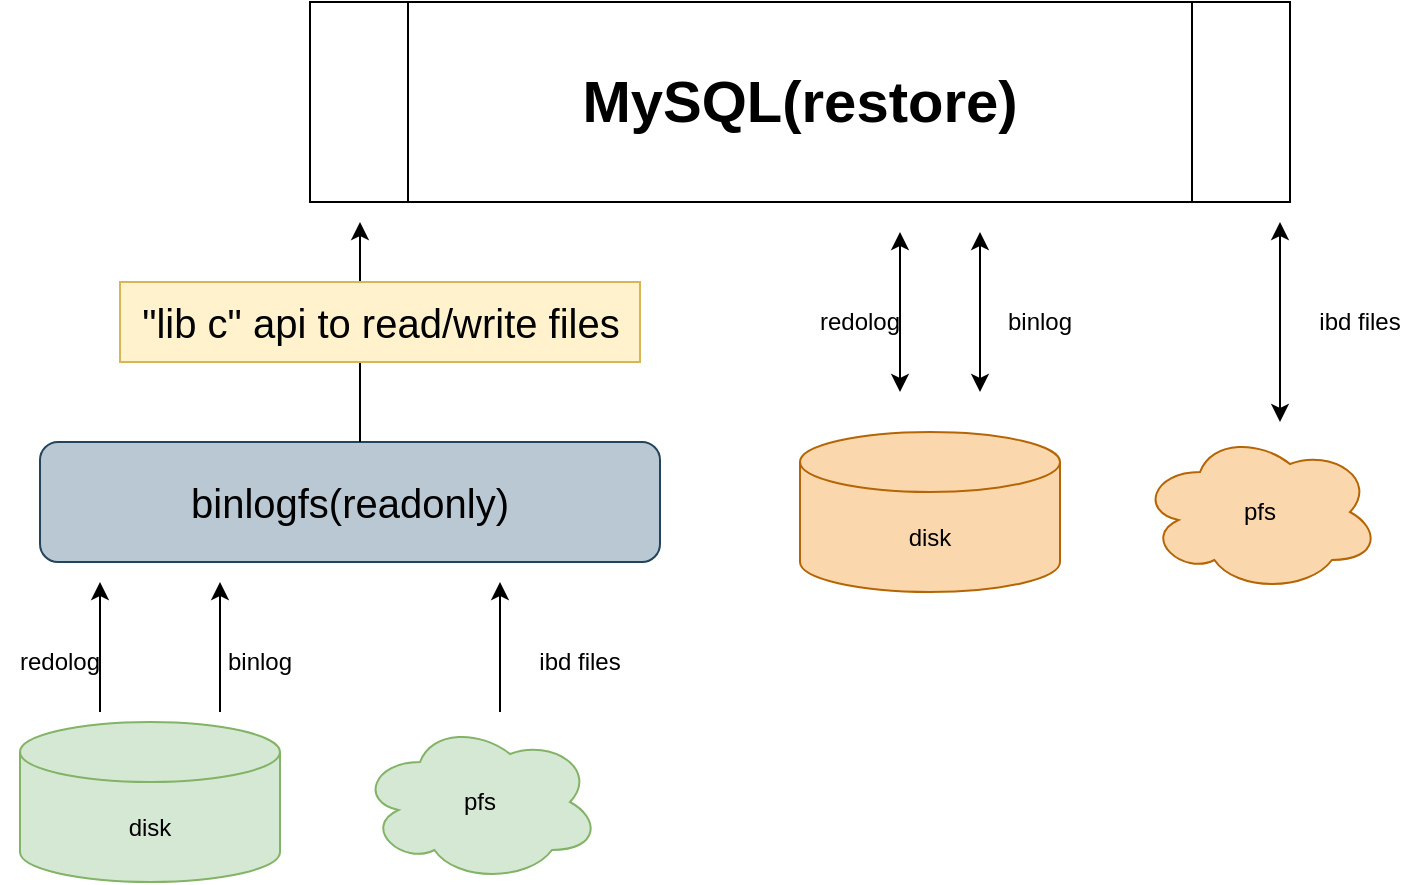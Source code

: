 <mxfile version="20.3.2" type="github">
  <diagram id="JDAgu7CtYTzbDPVyKARE" name="Page-1">
    <mxGraphModel dx="1422" dy="697" grid="1" gridSize="10" guides="1" tooltips="1" connect="1" arrows="1" fold="1" page="1" pageScale="1" pageWidth="3300" pageHeight="4681" math="0" shadow="0">
      <root>
        <mxCell id="0" />
        <mxCell id="1" parent="0" />
        <mxCell id="5B7Q1g4kLcetVFQa_htC-34" value="disk" style="shape=cylinder3;whiteSpace=wrap;html=1;boundedLbl=1;backgroundOutline=1;size=15;fillColor=#d5e8d4;strokeColor=#82b366;" vertex="1" parent="1">
          <mxGeometry x="40" y="1080" width="130" height="80" as="geometry" />
        </mxCell>
        <mxCell id="5B7Q1g4kLcetVFQa_htC-35" value="&lt;b style=&quot;line-height: 1.6;&quot;&gt;&lt;font style=&quot;font-size: 29px;&quot;&gt;MySQL(restore)&lt;/font&gt;&lt;/b&gt;" style="shape=process;whiteSpace=wrap;html=1;backgroundOutline=1;" vertex="1" parent="1">
          <mxGeometry x="185" y="720" width="490" height="100" as="geometry" />
        </mxCell>
        <mxCell id="5B7Q1g4kLcetVFQa_htC-37" value="redolog" style="text;html=1;strokeColor=none;fillColor=none;align=center;verticalAlign=middle;whiteSpace=wrap;rounded=0;" vertex="1" parent="1">
          <mxGeometry x="30" y="1035" width="60" height="30" as="geometry" />
        </mxCell>
        <mxCell id="5B7Q1g4kLcetVFQa_htC-39" value="binlog" style="text;html=1;strokeColor=none;fillColor=none;align=center;verticalAlign=middle;whiteSpace=wrap;rounded=0;" vertex="1" parent="1">
          <mxGeometry x="130" y="1035" width="60" height="30" as="geometry" />
        </mxCell>
        <mxCell id="5B7Q1g4kLcetVFQa_htC-40" value="pfs" style="ellipse;shape=cloud;whiteSpace=wrap;html=1;fillColor=#d5e8d4;strokeColor=#82b366;" vertex="1" parent="1">
          <mxGeometry x="210" y="1080" width="120" height="80" as="geometry" />
        </mxCell>
        <mxCell id="5B7Q1g4kLcetVFQa_htC-42" value="ibd files" style="text;html=1;strokeColor=none;fillColor=none;align=center;verticalAlign=middle;whiteSpace=wrap;rounded=0;" vertex="1" parent="1">
          <mxGeometry x="290" y="1035" width="60" height="30" as="geometry" />
        </mxCell>
        <mxCell id="5B7Q1g4kLcetVFQa_htC-50" value="binlogfs(readonly)" style="rounded=1;whiteSpace=wrap;html=1;fontSize=20;fillColor=#bac8d3;strokeColor=#23445d;" vertex="1" parent="1">
          <mxGeometry x="50" y="940" width="310" height="60" as="geometry" />
        </mxCell>
        <mxCell id="5B7Q1g4kLcetVFQa_htC-54" value="disk" style="shape=cylinder3;whiteSpace=wrap;html=1;boundedLbl=1;backgroundOutline=1;size=15;fillColor=#fad7ac;strokeColor=#b46504;" vertex="1" parent="1">
          <mxGeometry x="430" y="935" width="130" height="80" as="geometry" />
        </mxCell>
        <mxCell id="5B7Q1g4kLcetVFQa_htC-55" value="" style="endArrow=classic;startArrow=classic;html=1;rounded=0;" edge="1" parent="1">
          <mxGeometry width="50" height="50" relative="1" as="geometry">
            <mxPoint x="480" y="915" as="sourcePoint" />
            <mxPoint x="480" y="835" as="targetPoint" />
          </mxGeometry>
        </mxCell>
        <mxCell id="5B7Q1g4kLcetVFQa_htC-56" value="redolog" style="text;html=1;strokeColor=none;fillColor=none;align=center;verticalAlign=middle;whiteSpace=wrap;rounded=0;" vertex="1" parent="1">
          <mxGeometry x="430" y="865" width="60" height="30" as="geometry" />
        </mxCell>
        <mxCell id="5B7Q1g4kLcetVFQa_htC-57" value="" style="endArrow=classic;startArrow=classic;html=1;rounded=0;" edge="1" parent="1">
          <mxGeometry width="50" height="50" relative="1" as="geometry">
            <mxPoint x="520" y="915" as="sourcePoint" />
            <mxPoint x="520" y="835" as="targetPoint" />
          </mxGeometry>
        </mxCell>
        <mxCell id="5B7Q1g4kLcetVFQa_htC-58" value="binlog" style="text;html=1;strokeColor=none;fillColor=none;align=center;verticalAlign=middle;whiteSpace=wrap;rounded=0;" vertex="1" parent="1">
          <mxGeometry x="520" y="865" width="60" height="30" as="geometry" />
        </mxCell>
        <mxCell id="5B7Q1g4kLcetVFQa_htC-59" value="pfs" style="ellipse;shape=cloud;whiteSpace=wrap;html=1;fillColor=#fad7ac;strokeColor=#b46504;" vertex="1" parent="1">
          <mxGeometry x="600" y="935" width="120" height="80" as="geometry" />
        </mxCell>
        <mxCell id="5B7Q1g4kLcetVFQa_htC-60" value="" style="endArrow=classic;startArrow=classic;html=1;rounded=0;" edge="1" parent="1">
          <mxGeometry width="50" height="50" relative="1" as="geometry">
            <mxPoint x="670" y="930" as="sourcePoint" />
            <mxPoint x="670" y="830" as="targetPoint" />
          </mxGeometry>
        </mxCell>
        <mxCell id="5B7Q1g4kLcetVFQa_htC-61" value="ibd files" style="text;html=1;strokeColor=none;fillColor=none;align=center;verticalAlign=middle;whiteSpace=wrap;rounded=0;" vertex="1" parent="1">
          <mxGeometry x="680" y="865" width="60" height="30" as="geometry" />
        </mxCell>
        <mxCell id="5B7Q1g4kLcetVFQa_htC-67" value="" style="endArrow=classic;html=1;rounded=0;fontSize=20;" edge="1" parent="1">
          <mxGeometry width="50" height="50" relative="1" as="geometry">
            <mxPoint x="210" y="940" as="sourcePoint" />
            <mxPoint x="210" y="830" as="targetPoint" />
          </mxGeometry>
        </mxCell>
        <mxCell id="5B7Q1g4kLcetVFQa_htC-52" value="&quot;lib c&quot; api to read/write files" style="text;html=1;align=center;verticalAlign=middle;resizable=0;points=[];autosize=1;strokeColor=#d6b656;fillColor=#fff2cc;fontSize=20;" vertex="1" parent="1">
          <mxGeometry x="90" y="860" width="260" height="40" as="geometry" />
        </mxCell>
        <mxCell id="5B7Q1g4kLcetVFQa_htC-69" value="" style="endArrow=classic;html=1;rounded=0;fontSize=20;" edge="1" parent="1">
          <mxGeometry width="50" height="50" relative="1" as="geometry">
            <mxPoint x="80" y="1075" as="sourcePoint" />
            <mxPoint x="80" y="1010" as="targetPoint" />
          </mxGeometry>
        </mxCell>
        <mxCell id="5B7Q1g4kLcetVFQa_htC-71" value="" style="endArrow=classic;html=1;rounded=0;fontSize=20;" edge="1" parent="1">
          <mxGeometry width="50" height="50" relative="1" as="geometry">
            <mxPoint x="140" y="1075" as="sourcePoint" />
            <mxPoint x="140" y="1010" as="targetPoint" />
          </mxGeometry>
        </mxCell>
        <mxCell id="5B7Q1g4kLcetVFQa_htC-72" value="" style="endArrow=classic;html=1;rounded=0;fontSize=20;" edge="1" parent="1">
          <mxGeometry width="50" height="50" relative="1" as="geometry">
            <mxPoint x="280" y="1075" as="sourcePoint" />
            <mxPoint x="280" y="1010" as="targetPoint" />
          </mxGeometry>
        </mxCell>
      </root>
    </mxGraphModel>
  </diagram>
</mxfile>

